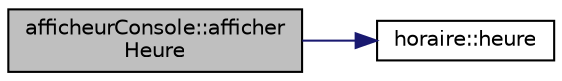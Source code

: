 digraph "afficheurConsole::afficherHeure"
{
  edge [fontname="Helvetica",fontsize="10",labelfontname="Helvetica",labelfontsize="10"];
  node [fontname="Helvetica",fontsize="10",shape=record];
  rankdir="LR";
  Node45 [label="afficheurConsole::afficher\lHeure",height=0.2,width=0.4,color="black", fillcolor="grey75", style="filled", fontcolor="black"];
  Node45 -> Node46 [color="midnightblue",fontsize="10",style="solid",fontname="Helvetica"];
  Node46 [label="horaire::heure",height=0.2,width=0.4,color="black", fillcolor="white", style="filled",URL="$classhoraire.html#a3ddd3f0b63ef3c95802634d9ba072e0a",tooltip="Renvoie le numero de l&#39;heure. "];
}
